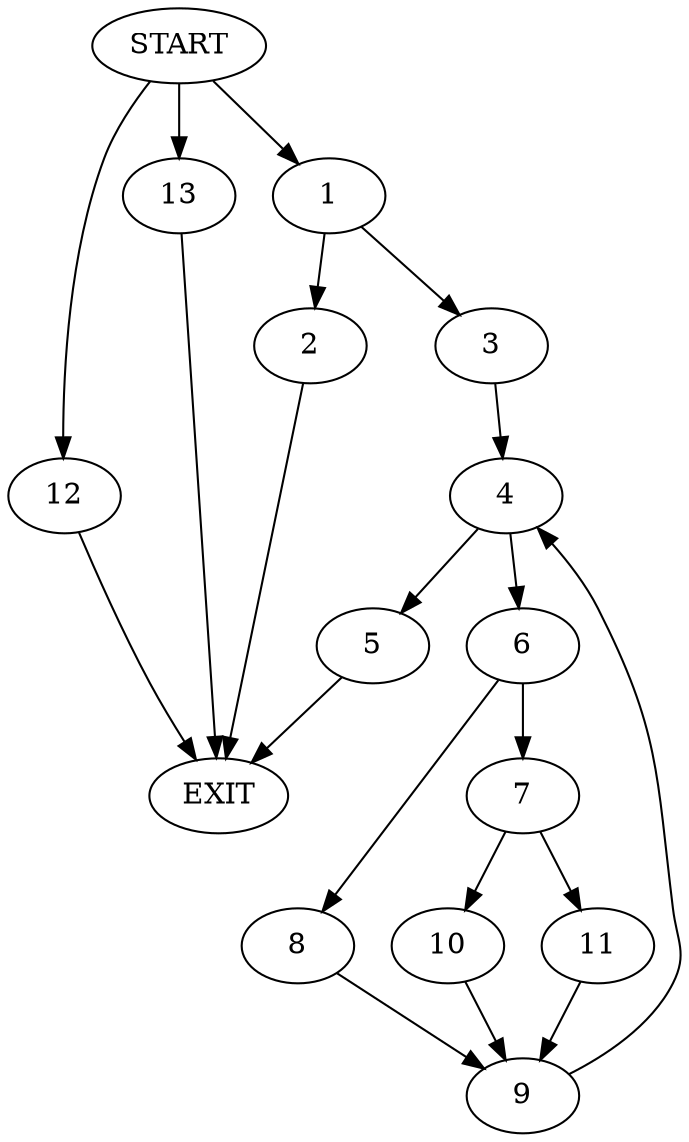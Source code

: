 digraph {
0 [label="START"]
14 [label="EXIT"]
0 -> 1
1 -> 2
1 -> 3
2 -> 14
3 -> 4
4 -> 5
4 -> 6
6 -> 7
6 -> 8
5 -> 14
8 -> 9
7 -> 10
7 -> 11
9 -> 4
10 -> 9
11 -> 9
0 -> 12
12 -> 14
0 -> 13
13 -> 14
}
